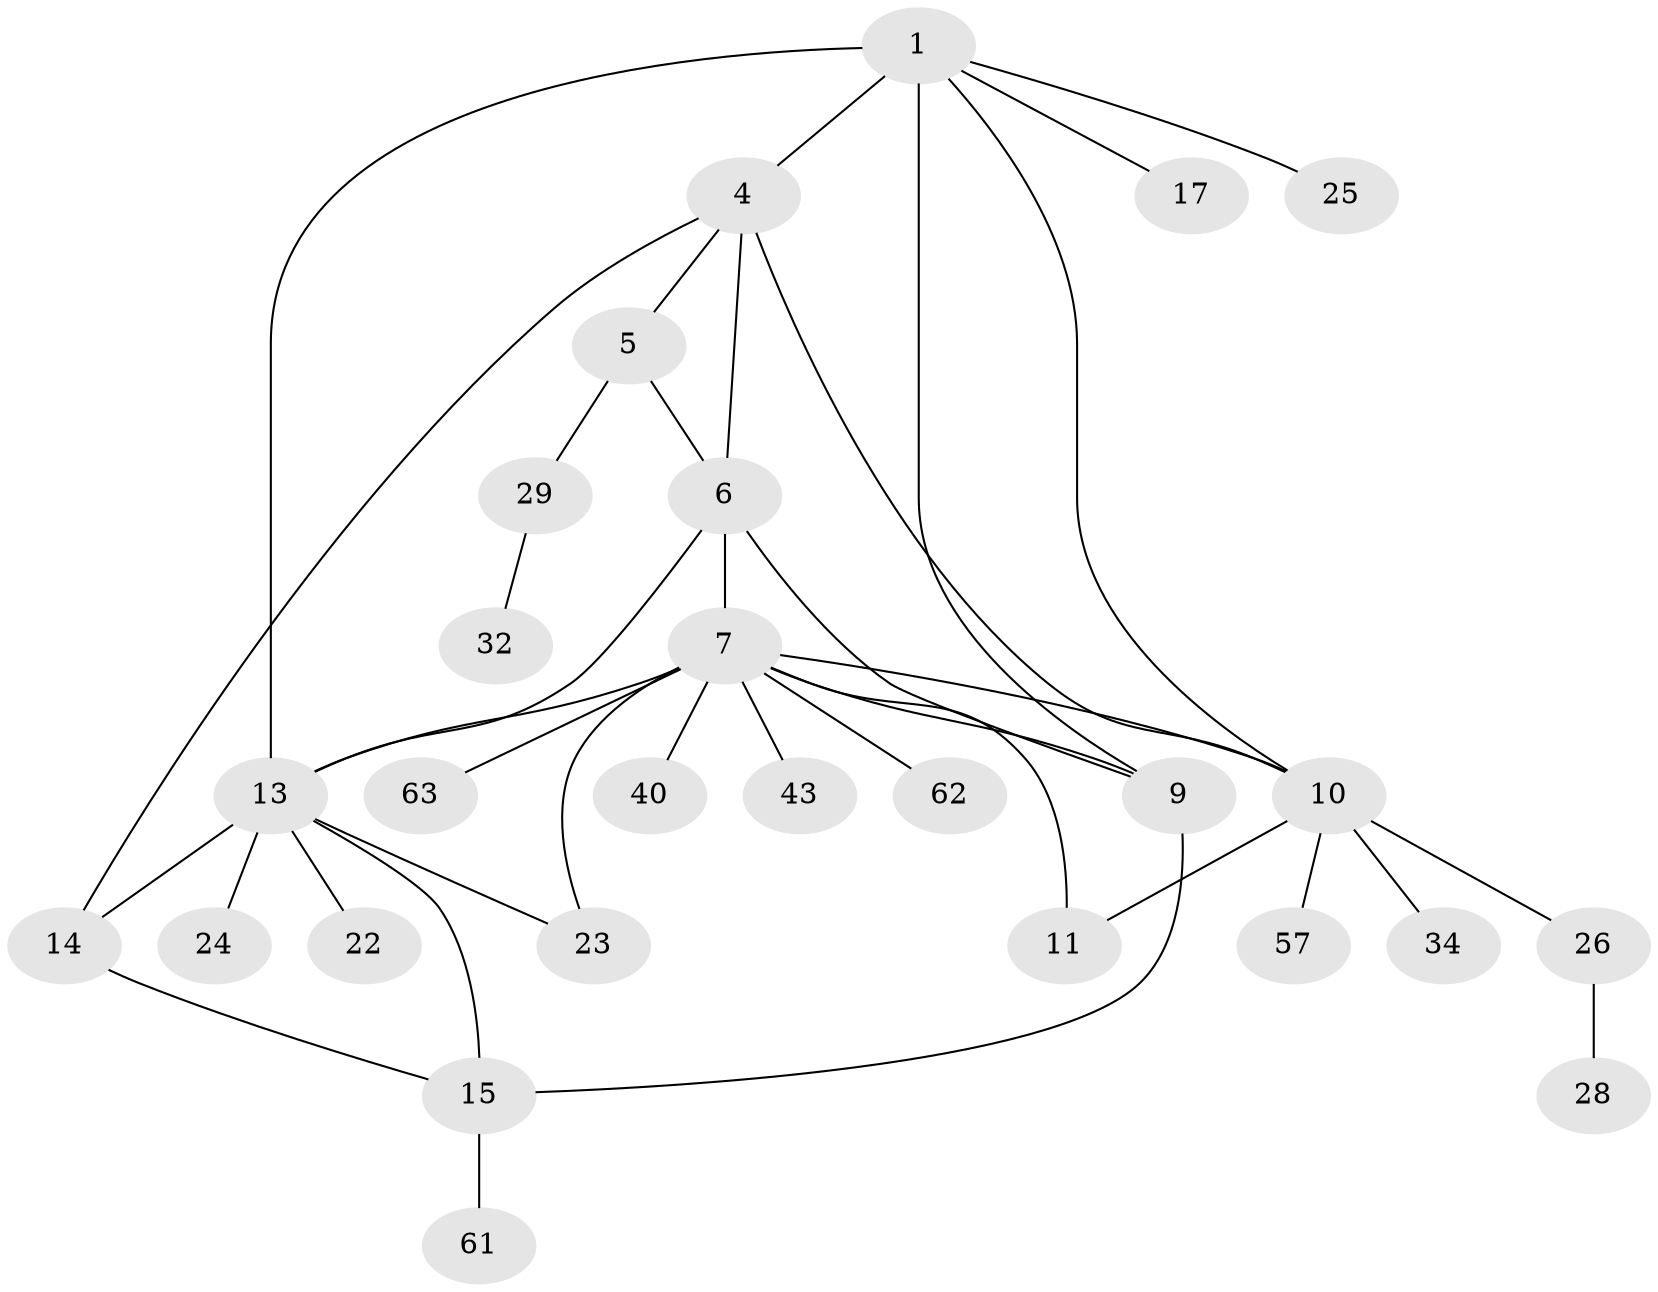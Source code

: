 // original degree distribution, {6: 0.029411764705882353, 8: 0.04411764705882353, 5: 0.07352941176470588, 4: 0.04411764705882353, 3: 0.07352941176470588, 7: 0.014705882352941176, 2: 0.19117647058823528, 10: 0.014705882352941176, 1: 0.5147058823529411}
// Generated by graph-tools (version 1.1) at 2025/19/03/04/25 18:19:45]
// undirected, 27 vertices, 38 edges
graph export_dot {
graph [start="1"]
  node [color=gray90,style=filled];
  1 [super="+31+44+59+2"];
  4;
  5 [super="+47+67+33+30+35"];
  6 [super="+8"];
  7 [super="+12+16+51"];
  9 [super="+42"];
  10;
  11;
  13;
  14 [super="+18+60+27"];
  15;
  17 [super="+56"];
  22;
  23;
  24;
  25 [super="+38"];
  26 [super="+36+49+46"];
  28;
  29 [super="+37"];
  32;
  34;
  40;
  43 [super="+48+52"];
  57;
  61;
  62;
  63;
  1 -- 25;
  1 -- 17;
  1 -- 4;
  1 -- 9;
  1 -- 10;
  1 -- 13 [weight=2];
  4 -- 5;
  4 -- 6;
  4 -- 10;
  4 -- 14;
  5 -- 6;
  5 -- 29;
  6 -- 13;
  6 -- 9;
  6 -- 7;
  7 -- 9;
  7 -- 43;
  7 -- 63;
  7 -- 23;
  7 -- 40;
  7 -- 10;
  7 -- 11;
  7 -- 13 [weight=2];
  7 -- 62;
  9 -- 15;
  10 -- 11;
  10 -- 26;
  10 -- 34;
  10 -- 57;
  13 -- 14;
  13 -- 15;
  13 -- 22;
  13 -- 23;
  13 -- 24;
  14 -- 15;
  15 -- 61;
  26 -- 28;
  29 -- 32;
}
